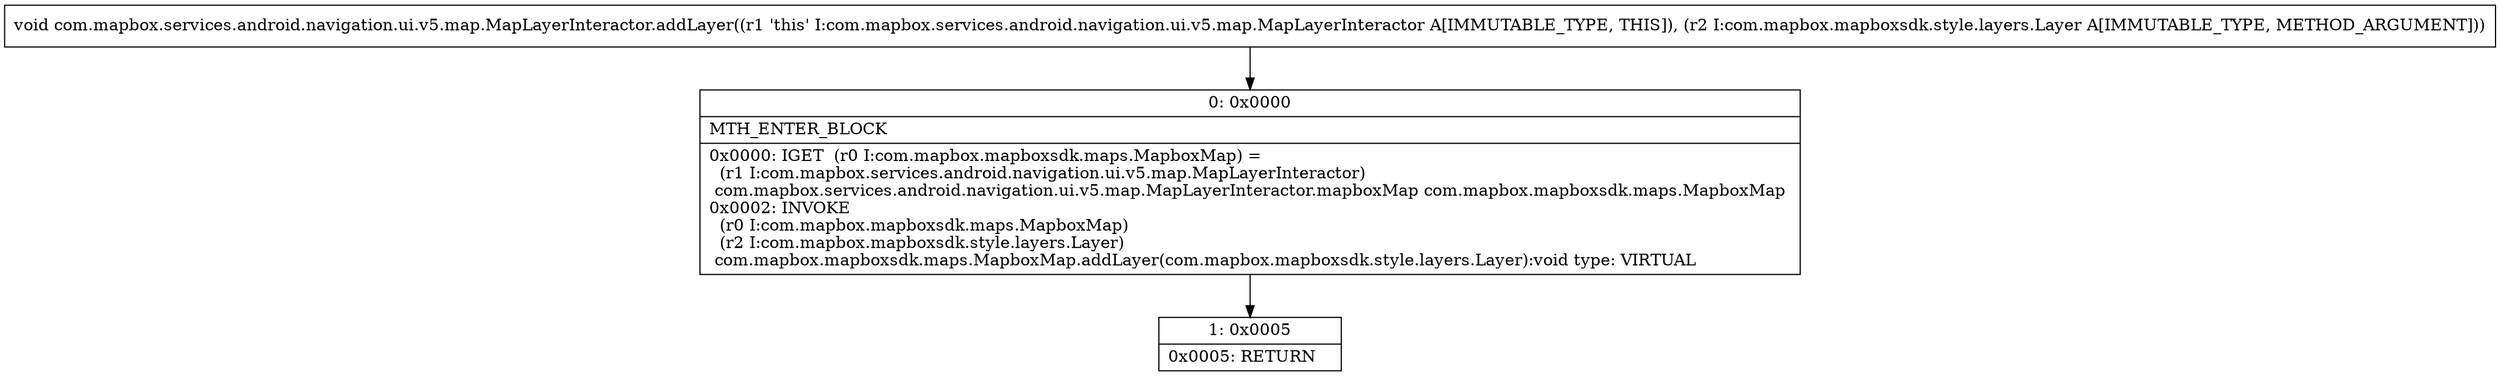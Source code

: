 digraph "CFG forcom.mapbox.services.android.navigation.ui.v5.map.MapLayerInteractor.addLayer(Lcom\/mapbox\/mapboxsdk\/style\/layers\/Layer;)V" {
Node_0 [shape=record,label="{0\:\ 0x0000|MTH_ENTER_BLOCK\l|0x0000: IGET  (r0 I:com.mapbox.mapboxsdk.maps.MapboxMap) = \l  (r1 I:com.mapbox.services.android.navigation.ui.v5.map.MapLayerInteractor)\l com.mapbox.services.android.navigation.ui.v5.map.MapLayerInteractor.mapboxMap com.mapbox.mapboxsdk.maps.MapboxMap \l0x0002: INVOKE  \l  (r0 I:com.mapbox.mapboxsdk.maps.MapboxMap)\l  (r2 I:com.mapbox.mapboxsdk.style.layers.Layer)\l com.mapbox.mapboxsdk.maps.MapboxMap.addLayer(com.mapbox.mapboxsdk.style.layers.Layer):void type: VIRTUAL \l}"];
Node_1 [shape=record,label="{1\:\ 0x0005|0x0005: RETURN   \l}"];
MethodNode[shape=record,label="{void com.mapbox.services.android.navigation.ui.v5.map.MapLayerInteractor.addLayer((r1 'this' I:com.mapbox.services.android.navigation.ui.v5.map.MapLayerInteractor A[IMMUTABLE_TYPE, THIS]), (r2 I:com.mapbox.mapboxsdk.style.layers.Layer A[IMMUTABLE_TYPE, METHOD_ARGUMENT])) }"];
MethodNode -> Node_0;
Node_0 -> Node_1;
}


